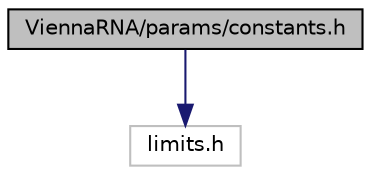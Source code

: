 digraph "ViennaRNA/params/constants.h"
{
 // INTERACTIVE_SVG=YES
 // LATEX_PDF_SIZE
  bgcolor="transparent";
  edge [fontname="Helvetica",fontsize="10",labelfontname="Helvetica",labelfontsize="10"];
  node [fontname="Helvetica",fontsize="10",shape=record];
  Node1 [label="ViennaRNA/params/constants.h",height=0.2,width=0.4,color="black", fillcolor="grey75", style="filled", fontcolor="black",tooltip="Energy parameter constants."];
  Node1 -> Node2 [color="midnightblue",fontsize="10",style="solid"];
  Node2 [label="limits.h",height=0.2,width=0.4,color="grey75",tooltip=" "];
}
